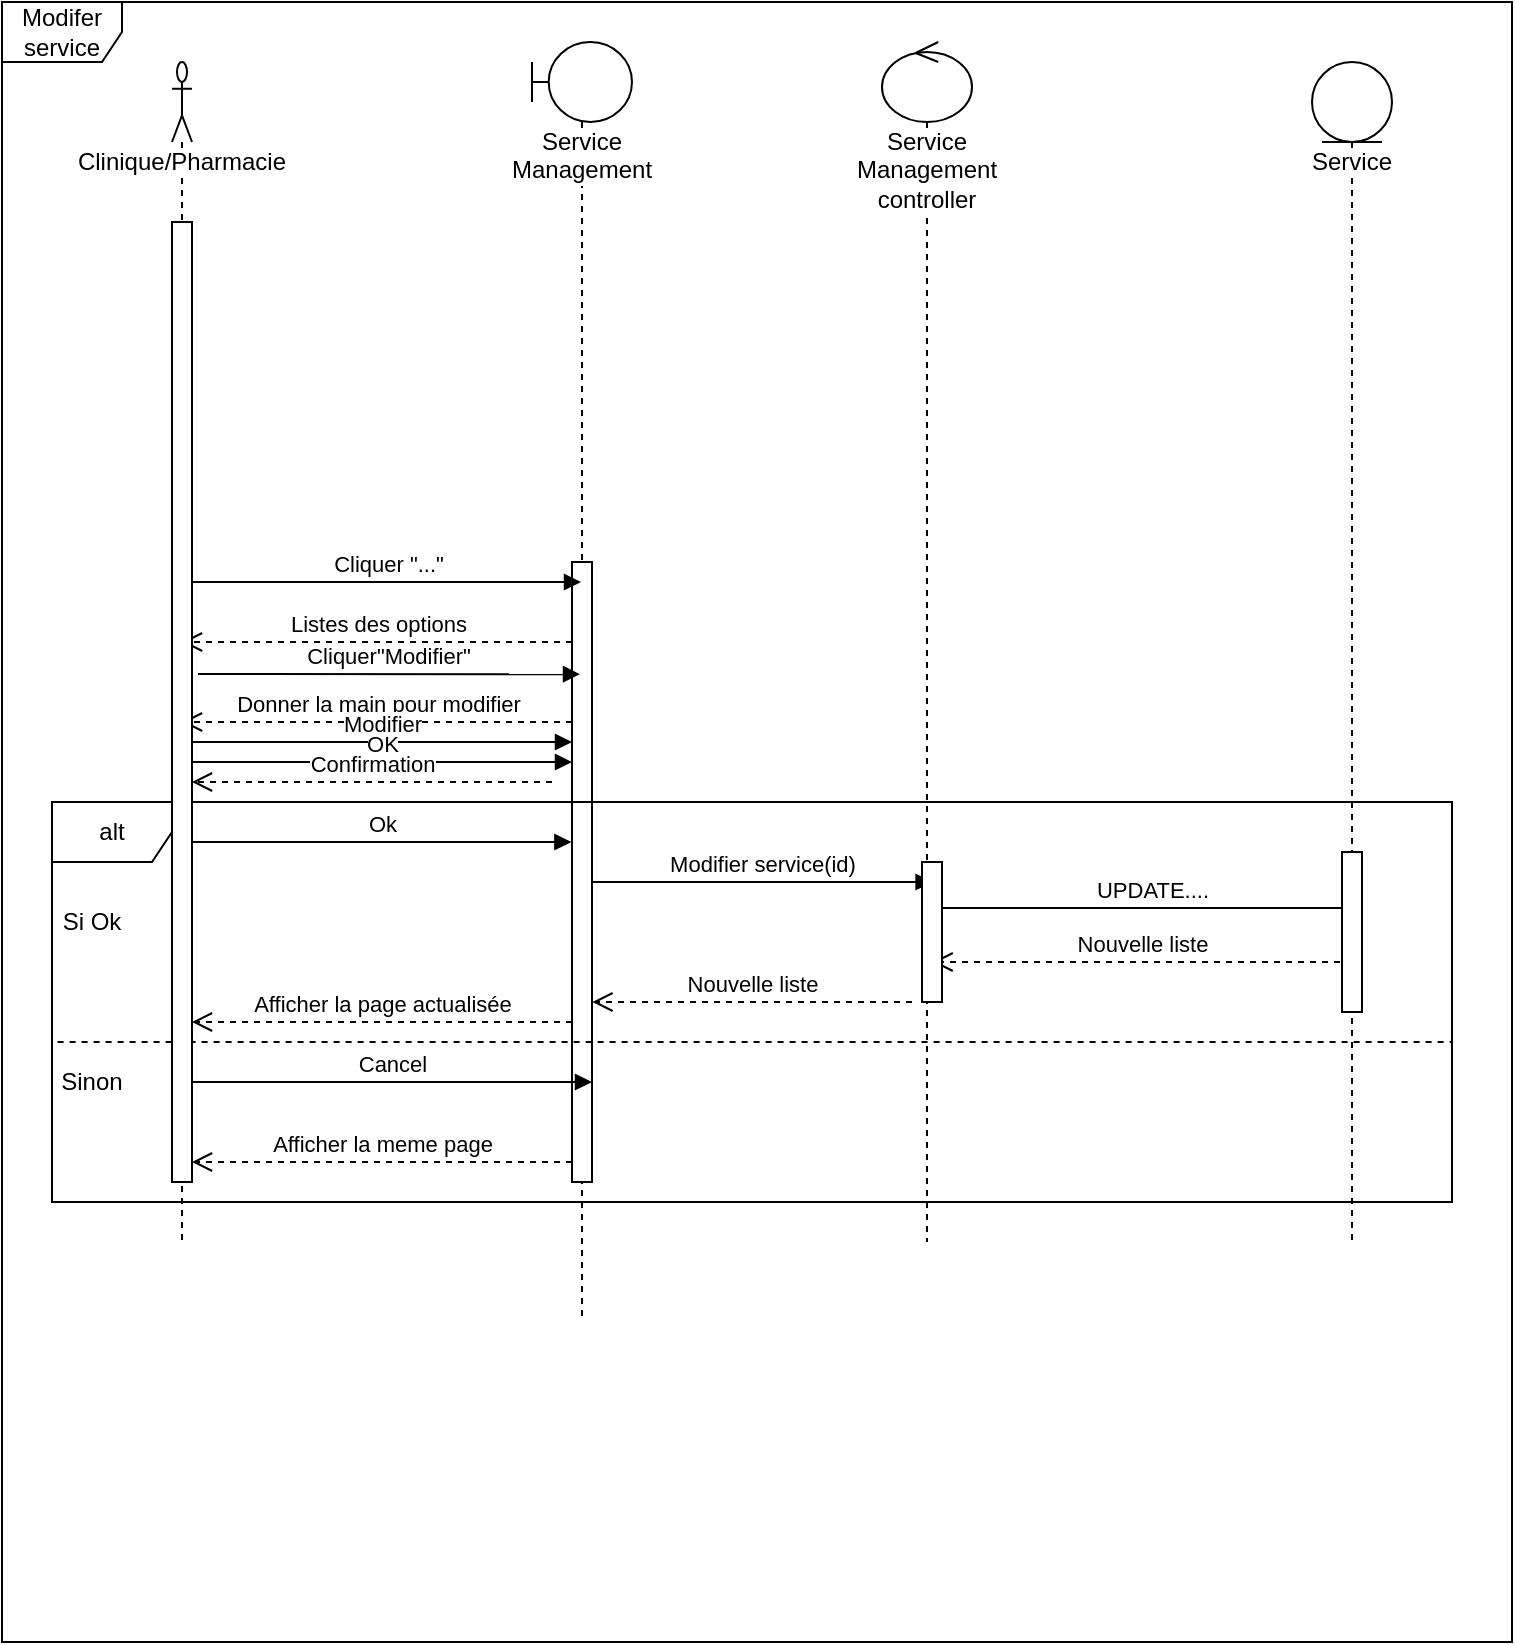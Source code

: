 <mxfile version="10.5.4" type="device"><diagram id="chPoz5LdmpBUyQcO5zTx" name="Page-1"><mxGraphModel dx="840" dy="506" grid="1" gridSize="10" guides="1" tooltips="1" connect="1" arrows="1" fold="1" page="1" pageScale="1" pageWidth="850" pageHeight="1100" math="0" shadow="0"><root><mxCell id="0"/><mxCell id="1" parent="0"/><mxCell id="Qa2diMGNjKIznQ2B-pwa-15" value="Modifer service" style="shape=umlFrame;whiteSpace=wrap;html=1;" parent="1" vertex="1"><mxGeometry x="35" y="280" width="755" height="820" as="geometry"/></mxCell><mxCell id="2UEXE4apJw5BmhpLBmJW-10" value="Service&lt;br&gt;Management controller" style="shape=umlLifeline;participant=umlControl;perimeter=lifelinePerimeter;whiteSpace=wrap;html=1;container=1;collapsible=0;recursiveResize=0;verticalAlign=top;spacingTop=36;labelBackgroundColor=#ffffff;outlineConnect=0;" parent="1" vertex="1"><mxGeometry x="475" y="300" width="45" height="600" as="geometry"/></mxCell><mxCell id="2UEXE4apJw5BmhpLBmJW-9" value="Clinique/Pharmacie&lt;br&gt;" style="shape=umlLifeline;participant=umlActor;perimeter=lifelinePerimeter;whiteSpace=wrap;html=1;container=1;collapsible=0;recursiveResize=0;verticalAlign=top;spacingTop=36;labelBackgroundColor=#ffffff;outlineConnect=0;" parent="1" vertex="1"><mxGeometry x="120" y="310" width="10" height="590" as="geometry"/></mxCell><mxCell id="2UEXE4apJw5BmhpLBmJW-8" value="Service Management" style="shape=umlLifeline;participant=umlBoundary;perimeter=lifelinePerimeter;whiteSpace=wrap;html=1;container=1;collapsible=0;recursiveResize=0;verticalAlign=top;spacingTop=36;labelBackgroundColor=#ffffff;outlineConnect=0;" parent="1" vertex="1"><mxGeometry x="300" y="300" width="50" height="640" as="geometry"/></mxCell><mxCell id="Qa2diMGNjKIznQ2B-pwa-59" value="" style="html=1;points=[];perimeter=orthogonalPerimeter;" parent="2UEXE4apJw5BmhpLBmJW-8" vertex="1"><mxGeometry x="20" y="260" width="10" height="310" as="geometry"/></mxCell><mxCell id="2UEXE4apJw5BmhpLBmJW-11" value="Service" style="shape=umlLifeline;participant=umlEntity;perimeter=lifelinePerimeter;whiteSpace=wrap;html=1;container=1;collapsible=0;recursiveResize=0;verticalAlign=top;spacingTop=36;labelBackgroundColor=#ffffff;outlineConnect=0;" parent="1" vertex="1"><mxGeometry x="690" y="310" width="40" height="590" as="geometry"/></mxCell><mxCell id="Qa2diMGNjKIznQ2B-pwa-41" value="Listes des options" style="html=1;verticalAlign=bottom;endArrow=open;dashed=1;endSize=8;" parent="1" target="2UEXE4apJw5BmhpLBmJW-9" edge="1"><mxGeometry relative="1" as="geometry"><mxPoint x="320" y="600" as="sourcePoint"/><mxPoint x="240" y="600" as="targetPoint"/></mxGeometry></mxCell><mxCell id="Qa2diMGNjKIznQ2B-pwa-42" value="Cliquer&quot;Modifier&quot;" style="html=1;verticalAlign=bottom;endArrow=block;entryX=0.4;entryY=0.181;entryDx=0;entryDy=0;entryPerimeter=0;" parent="1" target="Qa2diMGNjKIznQ2B-pwa-59" edge="1"><mxGeometry width="80" relative="1" as="geometry"><mxPoint x="133" y="616" as="sourcePoint"/><mxPoint x="210" y="630" as="targetPoint"/></mxGeometry></mxCell><mxCell id="Qa2diMGNjKIznQ2B-pwa-43" value="Donner la main pour modifier" style="html=1;verticalAlign=bottom;endArrow=open;dashed=1;endSize=8;" parent="1" target="2UEXE4apJw5BmhpLBmJW-9" edge="1"><mxGeometry relative="1" as="geometry"><mxPoint x="320" y="640" as="sourcePoint"/><mxPoint x="240" y="660" as="targetPoint"/></mxGeometry></mxCell><mxCell id="Qa2diMGNjKIznQ2B-pwa-44" value="alt" style="shape=umlFrame;whiteSpace=wrap;html=1;" parent="1" vertex="1"><mxGeometry x="60" y="680" width="700" height="200" as="geometry"/></mxCell><mxCell id="Qa2diMGNjKIznQ2B-pwa-45" value="" style="endArrow=none;dashed=1;html=1;exitX=0.004;exitY=0.6;exitDx=0;exitDy=0;exitPerimeter=0;entryX=1;entryY=0.6;entryDx=0;entryDy=0;entryPerimeter=0;" parent="1" source="Qa2diMGNjKIznQ2B-pwa-44" target="Qa2diMGNjKIznQ2B-pwa-44" edge="1"><mxGeometry width="50" height="50" relative="1" as="geometry"><mxPoint x="110" y="790" as="sourcePoint"/><mxPoint x="160" y="740" as="targetPoint"/></mxGeometry></mxCell><mxCell id="Qa2diMGNjKIznQ2B-pwa-46" value="Si Ok" style="text;html=1;strokeColor=none;fillColor=none;align=center;verticalAlign=middle;whiteSpace=wrap;rounded=0;" parent="1" vertex="1"><mxGeometry x="60" y="730" width="40" height="20" as="geometry"/></mxCell><mxCell id="Qa2diMGNjKIznQ2B-pwa-47" value="Sinon" style="text;html=1;strokeColor=none;fillColor=none;align=center;verticalAlign=middle;whiteSpace=wrap;rounded=0;" parent="1" vertex="1"><mxGeometry x="60" y="810" width="40" height="20" as="geometry"/></mxCell><mxCell id="Qa2diMGNjKIznQ2B-pwa-48" value="Ok" style="html=1;verticalAlign=bottom;endArrow=block;entryX=0.371;entryY=0.1;entryDx=0;entryDy=0;entryPerimeter=0;" parent="1" target="Qa2diMGNjKIznQ2B-pwa-44" edge="1"><mxGeometry width="80" relative="1" as="geometry"><mxPoint x="130" y="700" as="sourcePoint"/><mxPoint x="210" y="700" as="targetPoint"/></mxGeometry></mxCell><mxCell id="Qa2diMGNjKIznQ2B-pwa-49" value="Modifier service(id)" style="html=1;verticalAlign=bottom;endArrow=block;entryX=0.629;entryY=0.2;entryDx=0;entryDy=0;entryPerimeter=0;" parent="1" target="Qa2diMGNjKIznQ2B-pwa-44" edge="1"><mxGeometry width="80" relative="1" as="geometry"><mxPoint x="330" y="720" as="sourcePoint"/><mxPoint x="410" y="720" as="targetPoint"/></mxGeometry></mxCell><mxCell id="Qa2diMGNjKIznQ2B-pwa-51" value="Nouvelle liste" style="html=1;verticalAlign=bottom;endArrow=open;dashed=1;endSize=8;entryX=0.629;entryY=0.4;entryDx=0;entryDy=0;entryPerimeter=0;" parent="1" target="Qa2diMGNjKIznQ2B-pwa-44" edge="1"><mxGeometry relative="1" as="geometry"><mxPoint x="710" y="760" as="sourcePoint"/><mxPoint x="630" y="760" as="targetPoint"/></mxGeometry></mxCell><mxCell id="Qa2diMGNjKIznQ2B-pwa-52" value="Nouvelle liste" style="html=1;verticalAlign=bottom;endArrow=open;dashed=1;endSize=8;entryX=0.386;entryY=0.5;entryDx=0;entryDy=0;entryPerimeter=0;" parent="1" target="Qa2diMGNjKIznQ2B-pwa-44" edge="1"><mxGeometry relative="1" as="geometry"><mxPoint x="490" y="780" as="sourcePoint"/><mxPoint x="410" y="780" as="targetPoint"/></mxGeometry></mxCell><mxCell id="Qa2diMGNjKIznQ2B-pwa-53" value="Afficher la page actualisée" style="html=1;verticalAlign=bottom;endArrow=open;dashed=1;endSize=8;" parent="1" edge="1"><mxGeometry relative="1" as="geometry"><mxPoint x="320" y="790" as="sourcePoint"/><mxPoint x="130" y="790" as="targetPoint"/></mxGeometry></mxCell><mxCell id="Qa2diMGNjKIznQ2B-pwa-54" value="Cancel" style="html=1;verticalAlign=bottom;endArrow=block;" parent="1" edge="1"><mxGeometry width="80" relative="1" as="geometry"><mxPoint x="130" y="820" as="sourcePoint"/><mxPoint x="330" y="820" as="targetPoint"/></mxGeometry></mxCell><mxCell id="Qa2diMGNjKIznQ2B-pwa-55" value="Afficher la meme page" style="html=1;verticalAlign=bottom;endArrow=open;dashed=1;endSize=8;entryX=0.1;entryY=0.9;entryDx=0;entryDy=0;entryPerimeter=0;" parent="1" target="Qa2diMGNjKIznQ2B-pwa-44" edge="1"><mxGeometry relative="1" as="geometry"><mxPoint x="320" y="860" as="sourcePoint"/><mxPoint x="240" y="860" as="targetPoint"/></mxGeometry></mxCell><mxCell id="Qa2diMGNjKIznQ2B-pwa-56" value="" style="html=1;points=[];perimeter=orthogonalPerimeter;" parent="1" vertex="1"><mxGeometry x="120" y="390" width="10" height="480" as="geometry"/></mxCell><mxCell id="Qa2diMGNjKIznQ2B-pwa-58" value="Cliquer &quot;...&quot;" style="html=1;verticalAlign=bottom;endArrow=block;" parent="1" target="2UEXE4apJw5BmhpLBmJW-8" edge="1"><mxGeometry width="80" relative="1" as="geometry"><mxPoint x="130" y="570" as="sourcePoint"/><mxPoint x="295" y="570" as="targetPoint"/></mxGeometry></mxCell><mxCell id="Qa2diMGNjKIznQ2B-pwa-60" value="" style="html=1;points=[];perimeter=orthogonalPerimeter;" parent="1" vertex="1"><mxGeometry x="495" y="710" width="10" height="70" as="geometry"/></mxCell><mxCell id="Qa2diMGNjKIznQ2B-pwa-62" value="UPDATE...." style="html=1;verticalAlign=bottom;endArrow=block;entryX=0.929;entryY=0.3;entryDx=0;entryDy=0;entryPerimeter=0;" parent="1" source="Qa2diMGNjKIznQ2B-pwa-60" edge="1"><mxGeometry width="80" relative="1" as="geometry"><mxPoint x="505" y="740" as="sourcePoint"/><mxPoint x="714" y="733" as="targetPoint"/></mxGeometry></mxCell><mxCell id="Qa2diMGNjKIznQ2B-pwa-63" value="" style="html=1;points=[];perimeter=orthogonalPerimeter;" parent="1" vertex="1"><mxGeometry x="705" y="705" width="10" height="80" as="geometry"/></mxCell><mxCell id="Qa2diMGNjKIznQ2B-pwa-64" value="Modifier" style="html=1;verticalAlign=bottom;endArrow=block;" parent="1" edge="1"><mxGeometry width="80" relative="1" as="geometry"><mxPoint x="130" y="650" as="sourcePoint"/><mxPoint x="320" y="650" as="targetPoint"/></mxGeometry></mxCell><mxCell id="Qa2diMGNjKIznQ2B-pwa-65" value="OK" style="html=1;verticalAlign=bottom;endArrow=block;" parent="1" edge="1"><mxGeometry width="80" relative="1" as="geometry"><mxPoint x="130" y="660" as="sourcePoint"/><mxPoint x="320" y="660" as="targetPoint"/></mxGeometry></mxCell><mxCell id="Qa2diMGNjKIznQ2B-pwa-66" value="Confirmation" style="html=1;verticalAlign=bottom;endArrow=open;dashed=1;endSize=8;" parent="1" edge="1"><mxGeometry relative="1" as="geometry"><mxPoint x="310" y="670" as="sourcePoint"/><mxPoint x="130" y="670" as="targetPoint"/></mxGeometry></mxCell></root></mxGraphModel></diagram></mxfile>